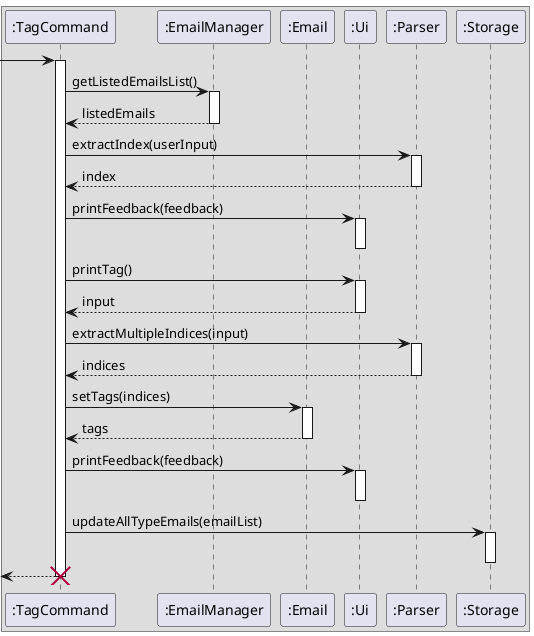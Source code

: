 @startuml
'https://plantuml.com/sequence-diagram

box
participant ":TagCommand" as TagCommand
participant ":EmailManager" as EmailManager
participant ":Email" as Email
participant ":Ui" as Ui
participant ":Parser" as Parser
participant ":Storage" as Storage
end box

[-> TagCommand
activate TagCommand

TagCommand -> EmailManager: getListedEmailsList()
activate EmailManager
EmailManager --> TagCommand: listedEmails
deactivate EmailManager

TagCommand -> Parser: extractIndex(userInput)
activate Parser
Parser --> TagCommand: index
deactivate Parser

TagCommand -> Ui: printFeedback(feedback)
activate Ui
deactivate Ui

TagCommand -> Ui: printTag()
activate Ui
Ui --> TagCommand: input
deactivate Ui

TagCommand -> Parser: extractMultipleIndices(input)
activate Parser
Parser --> TagCommand: indices
deactivate Parser

TagCommand -> Email: setTags(indices)
activate Email
Email --> TagCommand: tags
deactivate Email

TagCommand -> Ui: printFeedback(feedback)
activate Ui
deactivate Ui

TagCommand -> Storage: updateAllTypeEmails(emailList)
activate Storage
deactivate Storage

[<-- TagCommand
deactivate TagCommand
destroy TagCommand

@enduml